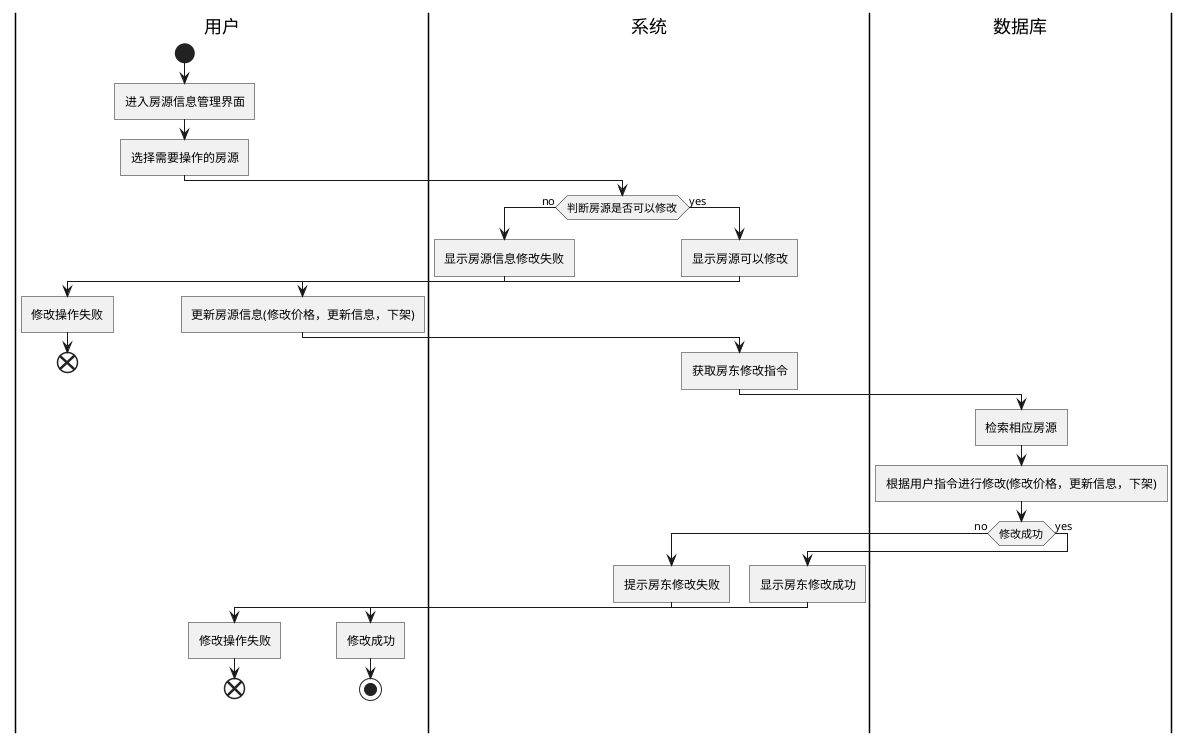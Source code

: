 @startuml 房源管理活动图

skinparam shadowing false
skinparam defaultFontName "微软雅黑"

|用户|
start
:进入房源信息管理界面]
:选择需要操作的房源]
|系统|
if(判断房源是否可以修改)then(no)
    :显示房源信息修改失败]
    |用户|
    :修改操作失败]
    end
else(yes)
    |系统|
    :显示房源可以修改]
    |用户|
    :更新房源信息(修改价格，更新信息，下架)]
    |系统|
    :获取房东修改指令]
    |数据库|
    :检索相应房源]
    :根据用户指令进行修改(修改价格，更新信息，下架)]
    if(修改成功)then(no)
        |系统|
        :提示房东修改失败]
        |用户|
        :修改操作失败]
        end
    else(yes)
        |系统|
        :显示房东修改成功]
        |用户|
        :修改成功]
        stop
    endif
endif
@enduml